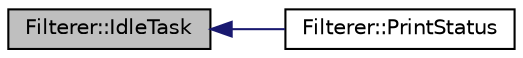 digraph "Filterer::IdleTask"
{
  edge [fontname="Helvetica",fontsize="10",labelfontname="Helvetica",labelfontsize="10"];
  node [fontname="Helvetica",fontsize="10",shape=record];
  rankdir="LR";
  Node1 [label="Filterer::IdleTask",height=0.2,width=0.4,color="black", fillcolor="grey75", style="filled", fontcolor="black"];
  Node1 -> Node2 [dir="back",color="midnightblue",fontsize="10",style="solid",fontname="Helvetica"];
  Node2 [label="Filterer::PrintStatus",height=0.2,width=0.4,color="black", fillcolor="white", style="filled",URL="$d3/d4d/class_filterer.html#ad70d752e207a3e51c5b8aef6d9f7bd31",tooltip="Print a status message. "];
}
